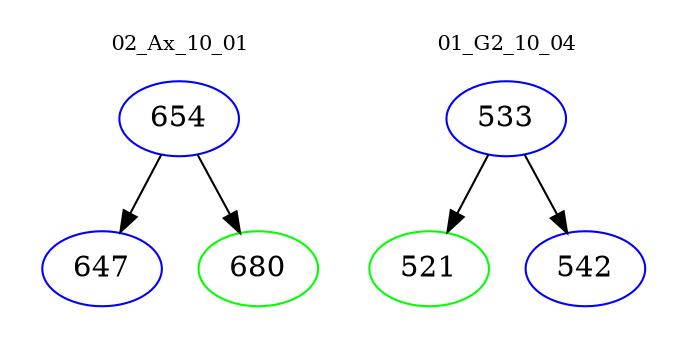 digraph{
subgraph cluster_0 {
color = white
label = "02_Ax_10_01";
fontsize=10;
T0_654 [label="654", color="blue"]
T0_654 -> T0_647 [color="black"]
T0_647 [label="647", color="blue"]
T0_654 -> T0_680 [color="black"]
T0_680 [label="680", color="green"]
}
subgraph cluster_1 {
color = white
label = "01_G2_10_04";
fontsize=10;
T1_533 [label="533", color="blue"]
T1_533 -> T1_521 [color="black"]
T1_521 [label="521", color="green"]
T1_533 -> T1_542 [color="black"]
T1_542 [label="542", color="blue"]
}
}
